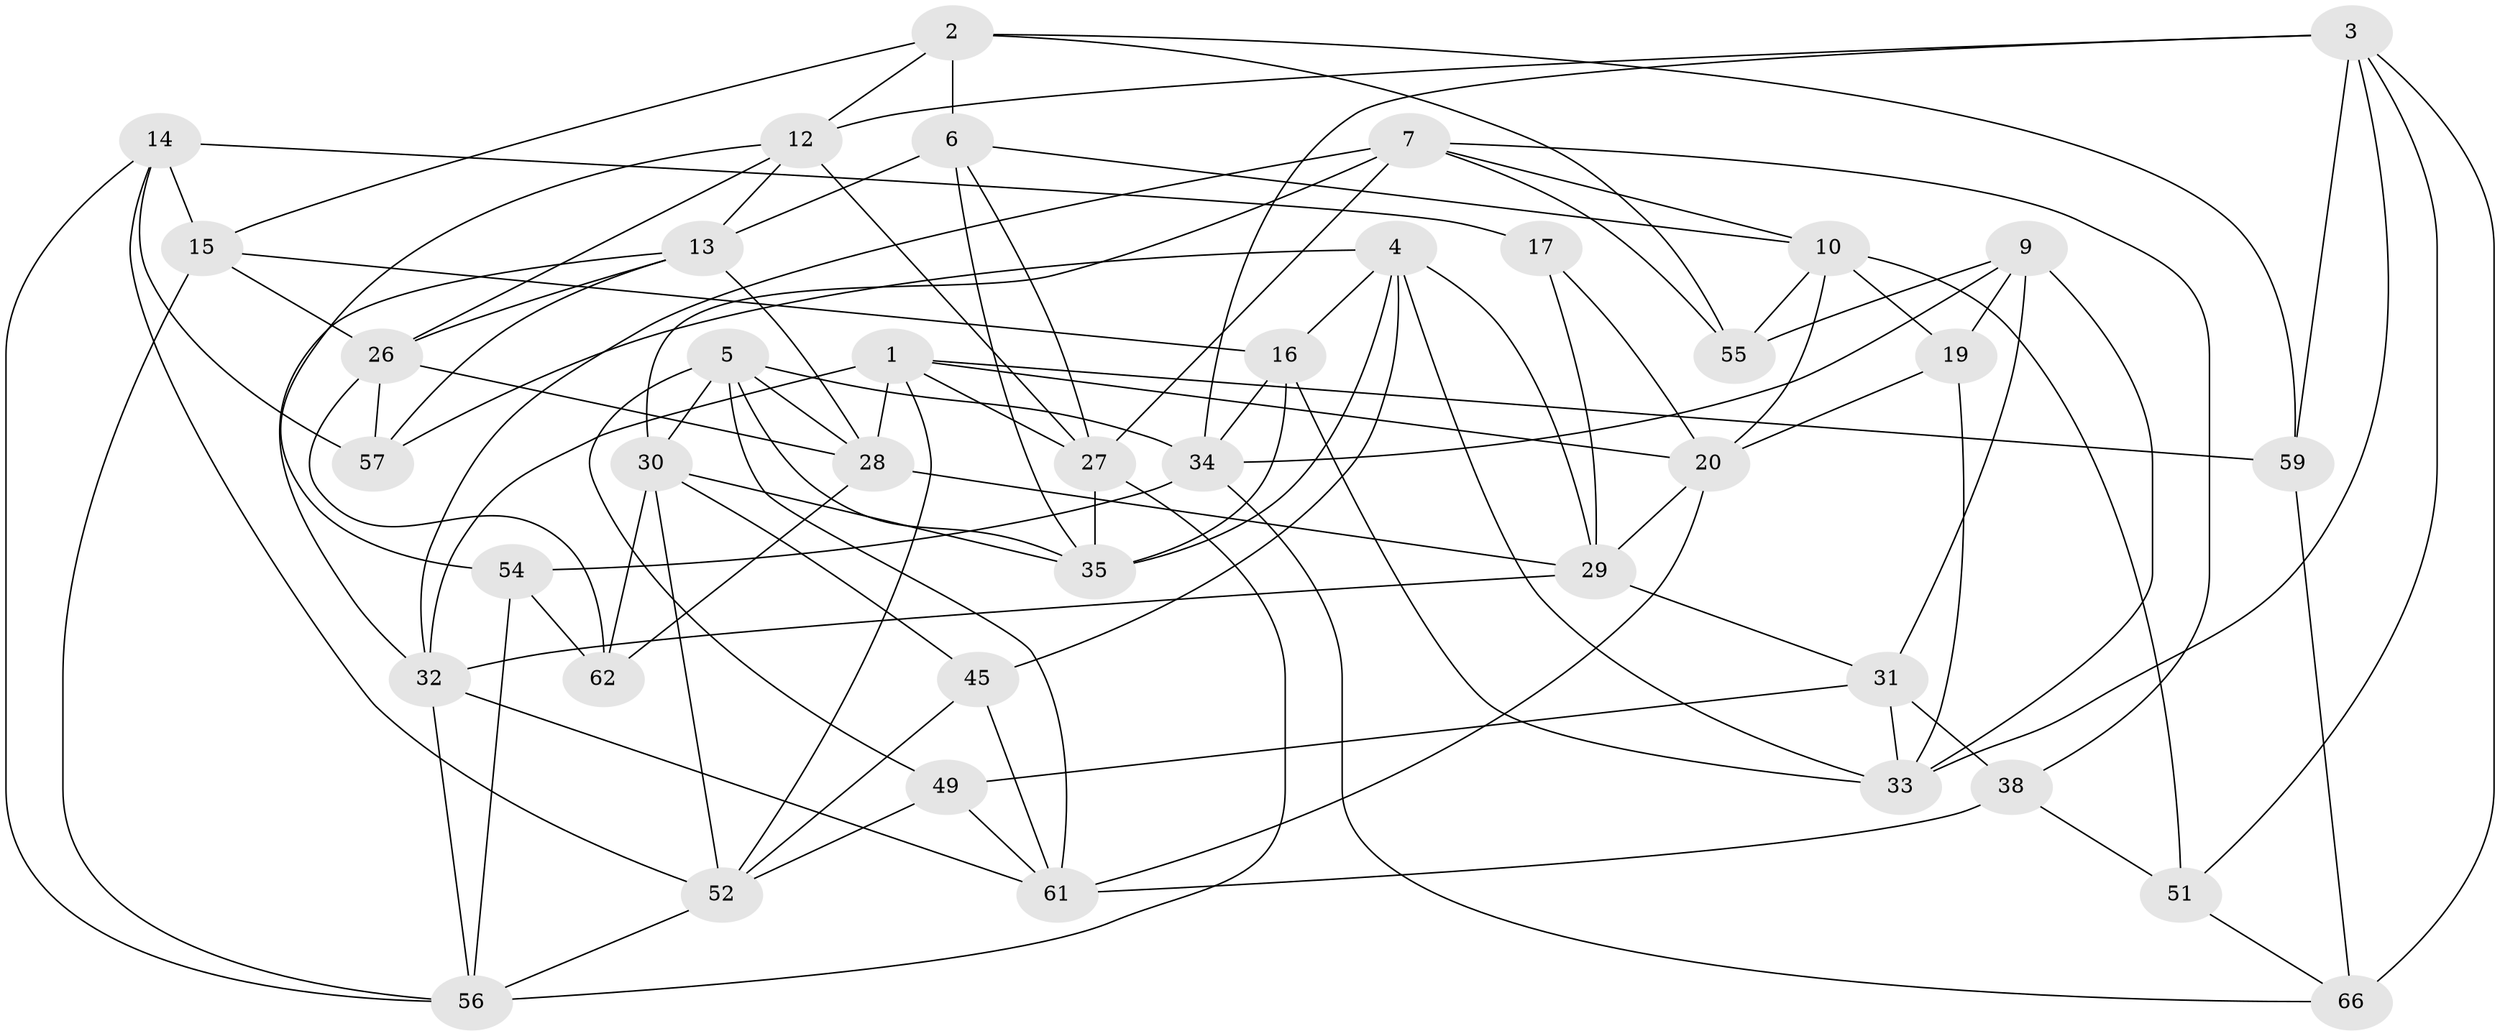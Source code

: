 // Generated by graph-tools (version 1.1) at 2025/52/02/27/25 19:52:29]
// undirected, 40 vertices, 104 edges
graph export_dot {
graph [start="1"]
  node [color=gray90,style=filled];
  1 [super="+25"];
  2 [super="+18"];
  3 [super="+24"];
  4 [super="+44"];
  5 [super="+50"];
  6 [super="+8"];
  7 [super="+11"];
  9 [super="+23"];
  10 [super="+36"];
  12 [super="+22"];
  13 [super="+21"];
  14 [super="+47"];
  15 [super="+37"];
  16 [super="+48"];
  17;
  19;
  20 [super="+41"];
  26 [super="+65"];
  27 [super="+58"];
  28 [super="+42"];
  29 [super="+40"];
  30 [super="+63"];
  31 [super="+43"];
  32 [super="+46"];
  33 [super="+39"];
  34 [super="+64"];
  35 [super="+53"];
  38;
  45;
  49;
  51;
  52 [super="+60"];
  54;
  55;
  56 [super="+68"];
  57;
  59;
  61 [super="+67"];
  62;
  66;
  1 -- 32;
  1 -- 20;
  1 -- 52;
  1 -- 27;
  1 -- 59;
  1 -- 28;
  2 -- 59;
  2 -- 12;
  2 -- 6 [weight=2];
  2 -- 55;
  2 -- 15;
  3 -- 51;
  3 -- 66;
  3 -- 12;
  3 -- 33;
  3 -- 34;
  3 -- 59;
  4 -- 57;
  4 -- 29;
  4 -- 16;
  4 -- 33;
  4 -- 45;
  4 -- 35;
  5 -- 49;
  5 -- 61;
  5 -- 28;
  5 -- 30;
  5 -- 34;
  5 -- 35;
  6 -- 10;
  6 -- 27;
  6 -- 13;
  6 -- 35;
  7 -- 55;
  7 -- 30;
  7 -- 38;
  7 -- 27;
  7 -- 10;
  7 -- 32;
  9 -- 34;
  9 -- 31 [weight=2];
  9 -- 19;
  9 -- 55;
  9 -- 33;
  10 -- 20;
  10 -- 55;
  10 -- 51;
  10 -- 19;
  12 -- 26;
  12 -- 54;
  12 -- 13;
  12 -- 27;
  13 -- 32;
  13 -- 57;
  13 -- 26;
  13 -- 28;
  14 -- 17 [weight=2];
  14 -- 52;
  14 -- 56;
  14 -- 57;
  14 -- 15;
  15 -- 16 [weight=2];
  15 -- 26;
  15 -- 56;
  16 -- 33;
  16 -- 34;
  16 -- 35;
  17 -- 20;
  17 -- 29;
  19 -- 20;
  19 -- 33;
  20 -- 61;
  20 -- 29;
  26 -- 62;
  26 -- 57;
  26 -- 28;
  27 -- 56;
  27 -- 35;
  28 -- 29;
  28 -- 62;
  29 -- 31;
  29 -- 32;
  30 -- 35;
  30 -- 45;
  30 -- 62;
  30 -- 52;
  31 -- 38;
  31 -- 33;
  31 -- 49;
  32 -- 56;
  32 -- 61;
  34 -- 66;
  34 -- 54;
  38 -- 61;
  38 -- 51;
  45 -- 52;
  45 -- 61;
  49 -- 52;
  49 -- 61;
  51 -- 66;
  52 -- 56;
  54 -- 56;
  54 -- 62;
  59 -- 66;
}
